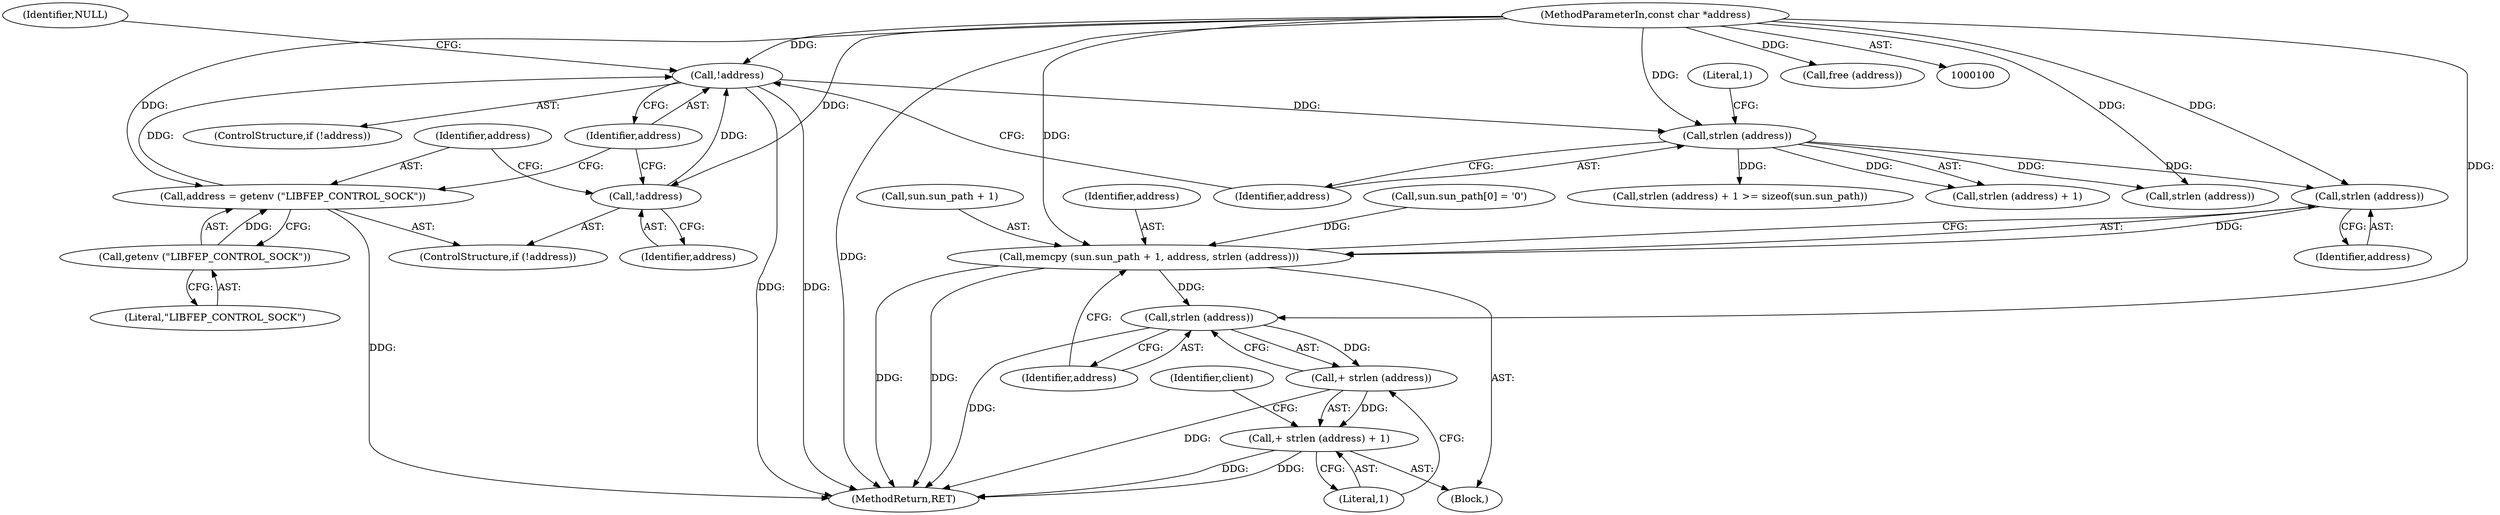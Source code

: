 digraph "0_libfep_293d9d3f_0@API" {
"1000183" [label="(Call,strlen (address))"];
"1000122" [label="(Call,strlen (address))"];
"1000115" [label="(Call,!address)"];
"1000110" [label="(Call,address = getenv (\"LIBFEP_CONTROL_SOCK\"))"];
"1000112" [label="(Call,getenv (\"LIBFEP_CONTROL_SOCK\"))"];
"1000101" [label="(MethodParameterIn,const char *address)"];
"1000108" [label="(Call,!address)"];
"1000176" [label="(Call,memcpy (sun.sun_path + 1, address, strlen (address)))"];
"1000187" [label="(Call,strlen (address))"];
"1000186" [label="(Call,+ strlen (address))"];
"1000185" [label="(Call,+ strlen (address) + 1)"];
"1000120" [label="(Call,strlen (address) + 1 >= sizeof(sun.sun_path))"];
"1000109" [label="(Identifier,address)"];
"1000124" [label="(Literal,1)"];
"1000176" [label="(Call,memcpy (sun.sun_path + 1, address, strlen (address)))"];
"1000121" [label="(Call,strlen (address) + 1)"];
"1000102" [label="(Block,)"];
"1000184" [label="(Identifier,address)"];
"1000122" [label="(Call,strlen (address))"];
"1000101" [label="(MethodParameterIn,const char *address)"];
"1000189" [label="(Literal,1)"];
"1000118" [label="(Identifier,NULL)"];
"1000177" [label="(Call,sun.sun_path + 1)"];
"1000192" [label="(Identifier,client)"];
"1000112" [label="(Call,getenv (\"LIBFEP_CONTROL_SOCK\"))"];
"1000139" [label="(Call,free (address))"];
"1000182" [label="(Identifier,address)"];
"1000114" [label="(ControlStructure,if (!address))"];
"1000107" [label="(ControlStructure,if (!address))"];
"1000186" [label="(Call,+ strlen (address))"];
"1000115" [label="(Call,!address)"];
"1000188" [label="(Identifier,address)"];
"1000187" [label="(Call,strlen (address))"];
"1000116" [label="(Identifier,address)"];
"1000133" [label="(Call,strlen (address))"];
"1000123" [label="(Identifier,address)"];
"1000183" [label="(Call,strlen (address))"];
"1000111" [label="(Identifier,address)"];
"1000113" [label="(Literal,\"LIBFEP_CONTROL_SOCK\")"];
"1000169" [label="(Call,sun.sun_path[0] = '\0')"];
"1000108" [label="(Call,!address)"];
"1000235" [label="(MethodReturn,RET)"];
"1000185" [label="(Call,+ strlen (address) + 1)"];
"1000110" [label="(Call,address = getenv (\"LIBFEP_CONTROL_SOCK\"))"];
"1000183" -> "1000176"  [label="AST: "];
"1000183" -> "1000184"  [label="CFG: "];
"1000184" -> "1000183"  [label="AST: "];
"1000176" -> "1000183"  [label="CFG: "];
"1000183" -> "1000176"  [label="DDG: "];
"1000122" -> "1000183"  [label="DDG: "];
"1000101" -> "1000183"  [label="DDG: "];
"1000122" -> "1000121"  [label="AST: "];
"1000122" -> "1000123"  [label="CFG: "];
"1000123" -> "1000122"  [label="AST: "];
"1000124" -> "1000122"  [label="CFG: "];
"1000122" -> "1000120"  [label="DDG: "];
"1000122" -> "1000121"  [label="DDG: "];
"1000115" -> "1000122"  [label="DDG: "];
"1000101" -> "1000122"  [label="DDG: "];
"1000122" -> "1000133"  [label="DDG: "];
"1000115" -> "1000114"  [label="AST: "];
"1000115" -> "1000116"  [label="CFG: "];
"1000116" -> "1000115"  [label="AST: "];
"1000118" -> "1000115"  [label="CFG: "];
"1000123" -> "1000115"  [label="CFG: "];
"1000115" -> "1000235"  [label="DDG: "];
"1000115" -> "1000235"  [label="DDG: "];
"1000110" -> "1000115"  [label="DDG: "];
"1000108" -> "1000115"  [label="DDG: "];
"1000101" -> "1000115"  [label="DDG: "];
"1000110" -> "1000107"  [label="AST: "];
"1000110" -> "1000112"  [label="CFG: "];
"1000111" -> "1000110"  [label="AST: "];
"1000112" -> "1000110"  [label="AST: "];
"1000116" -> "1000110"  [label="CFG: "];
"1000110" -> "1000235"  [label="DDG: "];
"1000112" -> "1000110"  [label="DDG: "];
"1000101" -> "1000110"  [label="DDG: "];
"1000112" -> "1000113"  [label="CFG: "];
"1000113" -> "1000112"  [label="AST: "];
"1000101" -> "1000100"  [label="AST: "];
"1000101" -> "1000235"  [label="DDG: "];
"1000101" -> "1000108"  [label="DDG: "];
"1000101" -> "1000133"  [label="DDG: "];
"1000101" -> "1000139"  [label="DDG: "];
"1000101" -> "1000176"  [label="DDG: "];
"1000101" -> "1000187"  [label="DDG: "];
"1000108" -> "1000107"  [label="AST: "];
"1000108" -> "1000109"  [label="CFG: "];
"1000109" -> "1000108"  [label="AST: "];
"1000111" -> "1000108"  [label="CFG: "];
"1000116" -> "1000108"  [label="CFG: "];
"1000176" -> "1000102"  [label="AST: "];
"1000177" -> "1000176"  [label="AST: "];
"1000182" -> "1000176"  [label="AST: "];
"1000188" -> "1000176"  [label="CFG: "];
"1000176" -> "1000235"  [label="DDG: "];
"1000176" -> "1000235"  [label="DDG: "];
"1000169" -> "1000176"  [label="DDG: "];
"1000176" -> "1000187"  [label="DDG: "];
"1000187" -> "1000186"  [label="AST: "];
"1000187" -> "1000188"  [label="CFG: "];
"1000188" -> "1000187"  [label="AST: "];
"1000186" -> "1000187"  [label="CFG: "];
"1000187" -> "1000235"  [label="DDG: "];
"1000187" -> "1000186"  [label="DDG: "];
"1000186" -> "1000185"  [label="AST: "];
"1000189" -> "1000186"  [label="CFG: "];
"1000186" -> "1000235"  [label="DDG: "];
"1000186" -> "1000185"  [label="DDG: "];
"1000185" -> "1000102"  [label="AST: "];
"1000185" -> "1000189"  [label="CFG: "];
"1000189" -> "1000185"  [label="AST: "];
"1000192" -> "1000185"  [label="CFG: "];
"1000185" -> "1000235"  [label="DDG: "];
"1000185" -> "1000235"  [label="DDG: "];
}
